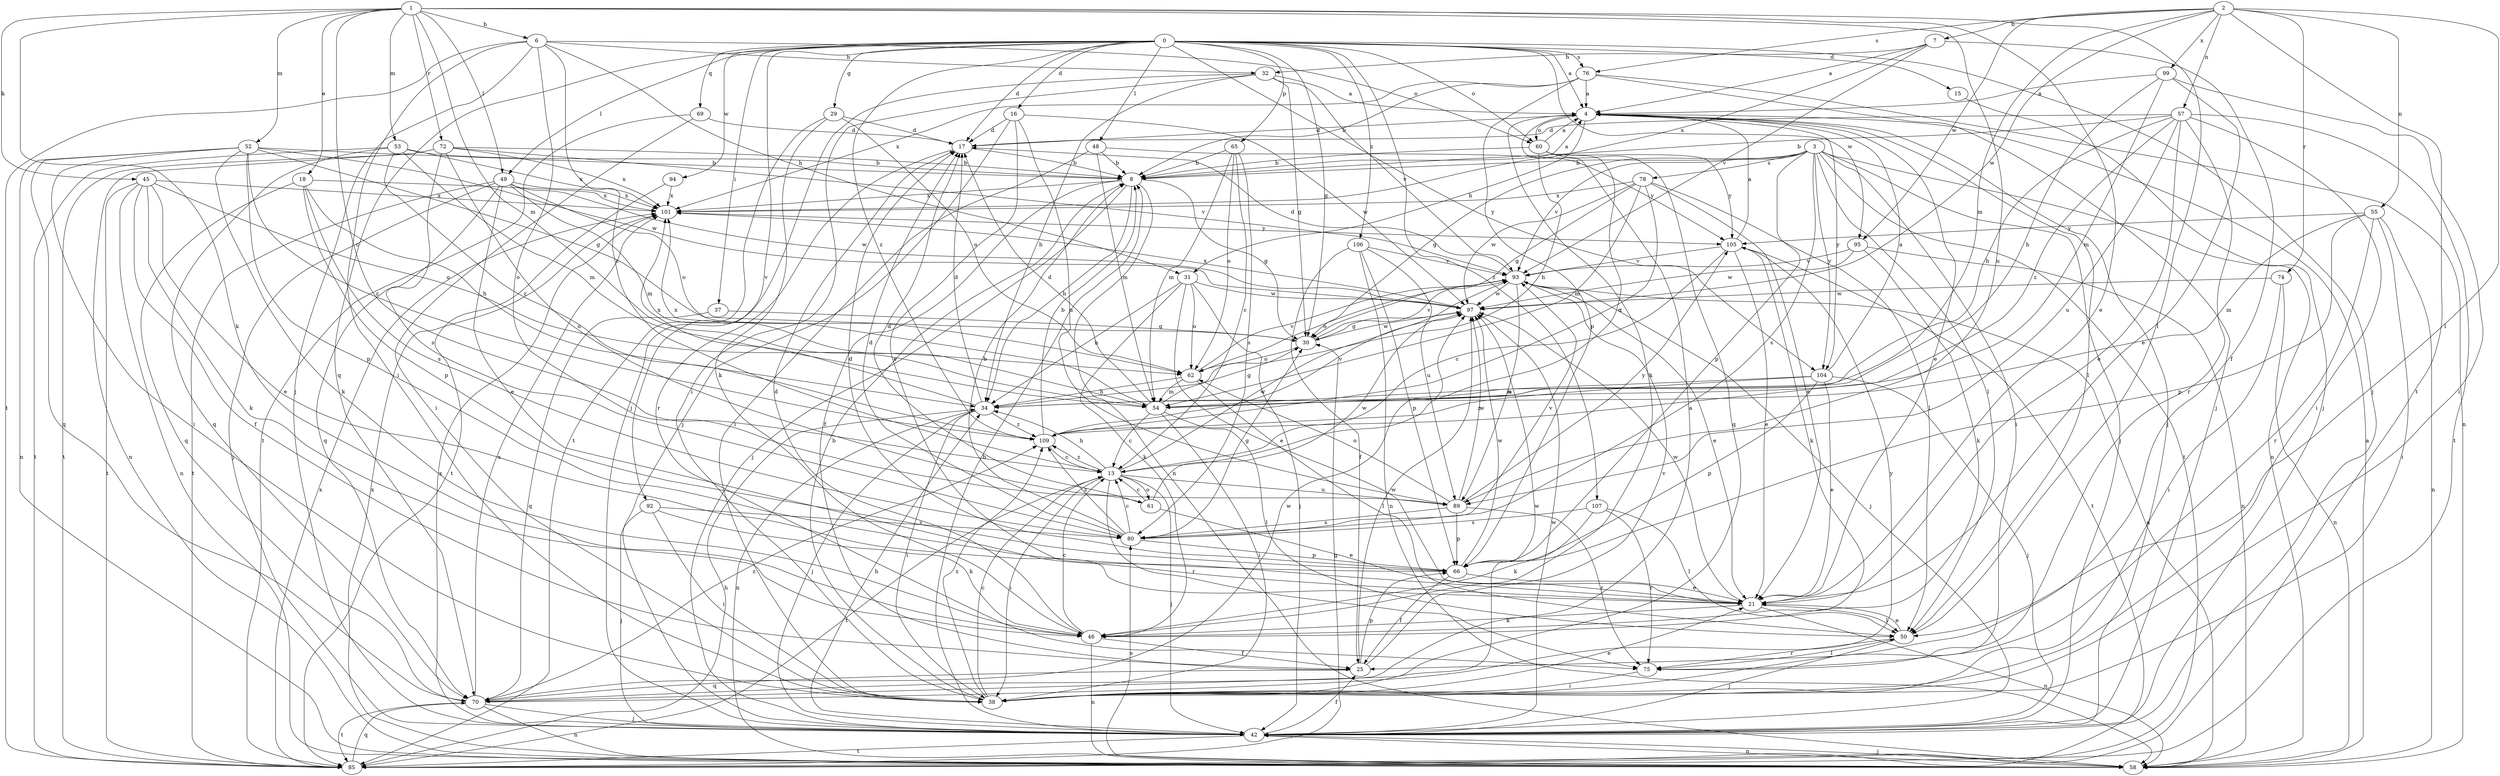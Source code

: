 strict digraph  {
0;
1;
2;
3;
4;
6;
7;
8;
13;
15;
16;
17;
18;
21;
25;
29;
30;
31;
32;
34;
37;
38;
42;
45;
46;
48;
49;
50;
52;
53;
54;
55;
57;
58;
60;
61;
62;
65;
66;
69;
70;
72;
74;
75;
76;
78;
80;
85;
89;
92;
93;
94;
95;
97;
99;
101;
104;
105;
106;
107;
109;
0 -> 4  [label=a];
0 -> 15  [label=d];
0 -> 16  [label=d];
0 -> 17  [label=d];
0 -> 29  [label=g];
0 -> 30  [label=g];
0 -> 37  [label=i];
0 -> 42  [label=j];
0 -> 48  [label=l];
0 -> 49  [label=l];
0 -> 60  [label=o];
0 -> 65  [label=p];
0 -> 69  [label=q];
0 -> 70  [label=q];
0 -> 76  [label=s];
0 -> 92  [label=v];
0 -> 94  [label=w];
0 -> 95  [label=w];
0 -> 104  [label=y];
0 -> 106  [label=z];
0 -> 107  [label=z];
0 -> 109  [label=z];
1 -> 6  [label=b];
1 -> 13  [label=c];
1 -> 18  [label=e];
1 -> 21  [label=e];
1 -> 45  [label=k];
1 -> 46  [label=k];
1 -> 49  [label=l];
1 -> 50  [label=l];
1 -> 52  [label=m];
1 -> 53  [label=m];
1 -> 54  [label=m];
1 -> 72  [label=r];
1 -> 89  [label=u];
2 -> 7  [label=b];
2 -> 50  [label=l];
2 -> 54  [label=m];
2 -> 55  [label=n];
2 -> 57  [label=n];
2 -> 74  [label=r];
2 -> 76  [label=s];
2 -> 85  [label=t];
2 -> 95  [label=w];
2 -> 97  [label=w];
2 -> 99  [label=x];
3 -> 8  [label=b];
3 -> 30  [label=g];
3 -> 38  [label=i];
3 -> 42  [label=j];
3 -> 50  [label=l];
3 -> 58  [label=n];
3 -> 66  [label=p];
3 -> 78  [label=s];
3 -> 80  [label=s];
3 -> 85  [label=t];
3 -> 93  [label=v];
3 -> 104  [label=y];
4 -> 17  [label=d];
4 -> 21  [label=e];
4 -> 31  [label=h];
4 -> 42  [label=j];
4 -> 46  [label=k];
4 -> 50  [label=l];
4 -> 60  [label=o];
4 -> 104  [label=y];
6 -> 13  [label=c];
6 -> 31  [label=h];
6 -> 32  [label=h];
6 -> 38  [label=i];
6 -> 42  [label=j];
6 -> 60  [label=o];
6 -> 61  [label=o];
6 -> 85  [label=t];
7 -> 4  [label=a];
7 -> 25  [label=f];
7 -> 32  [label=h];
7 -> 93  [label=v];
7 -> 101  [label=x];
8 -> 4  [label=a];
8 -> 25  [label=f];
8 -> 30  [label=g];
8 -> 34  [label=h];
8 -> 42  [label=j];
8 -> 58  [label=n];
8 -> 101  [label=x];
13 -> 34  [label=h];
13 -> 38  [label=i];
13 -> 42  [label=j];
13 -> 61  [label=o];
13 -> 75  [label=r];
13 -> 85  [label=t];
13 -> 89  [label=u];
13 -> 97  [label=w];
13 -> 109  [label=z];
15 -> 42  [label=j];
16 -> 17  [label=d];
16 -> 21  [label=e];
16 -> 42  [label=j];
16 -> 89  [label=u];
16 -> 97  [label=w];
17 -> 8  [label=b];
17 -> 75  [label=r];
18 -> 34  [label=h];
18 -> 66  [label=p];
18 -> 70  [label=q];
18 -> 80  [label=s];
18 -> 101  [label=x];
21 -> 46  [label=k];
21 -> 50  [label=l];
21 -> 58  [label=n];
21 -> 97  [label=w];
25 -> 66  [label=p];
25 -> 70  [label=q];
25 -> 93  [label=v];
25 -> 97  [label=w];
29 -> 17  [label=d];
29 -> 46  [label=k];
29 -> 62  [label=o];
29 -> 85  [label=t];
30 -> 62  [label=o];
30 -> 93  [label=v];
30 -> 97  [label=w];
31 -> 21  [label=e];
31 -> 34  [label=h];
31 -> 42  [label=j];
31 -> 46  [label=k];
31 -> 62  [label=o];
31 -> 97  [label=w];
32 -> 4  [label=a];
32 -> 30  [label=g];
32 -> 34  [label=h];
32 -> 38  [label=i];
32 -> 42  [label=j];
32 -> 93  [label=v];
34 -> 17  [label=d];
34 -> 38  [label=i];
34 -> 42  [label=j];
34 -> 58  [label=n];
34 -> 101  [label=x];
34 -> 109  [label=z];
37 -> 30  [label=g];
37 -> 70  [label=q];
38 -> 8  [label=b];
38 -> 13  [label=c];
38 -> 21  [label=e];
38 -> 97  [label=w];
38 -> 109  [label=z];
42 -> 8  [label=b];
42 -> 25  [label=f];
42 -> 34  [label=h];
42 -> 58  [label=n];
42 -> 85  [label=t];
42 -> 97  [label=w];
42 -> 101  [label=x];
45 -> 21  [label=e];
45 -> 25  [label=f];
45 -> 46  [label=k];
45 -> 58  [label=n];
45 -> 62  [label=o];
45 -> 85  [label=t];
45 -> 101  [label=x];
46 -> 13  [label=c];
46 -> 17  [label=d];
46 -> 25  [label=f];
46 -> 58  [label=n];
48 -> 8  [label=b];
48 -> 38  [label=i];
48 -> 54  [label=m];
48 -> 105  [label=y];
49 -> 21  [label=e];
49 -> 42  [label=j];
49 -> 54  [label=m];
49 -> 62  [label=o];
49 -> 70  [label=q];
49 -> 85  [label=t];
49 -> 97  [label=w];
49 -> 101  [label=x];
50 -> 21  [label=e];
50 -> 42  [label=j];
50 -> 75  [label=r];
52 -> 8  [label=b];
52 -> 30  [label=g];
52 -> 38  [label=i];
52 -> 46  [label=k];
52 -> 58  [label=n];
52 -> 66  [label=p];
52 -> 70  [label=q];
52 -> 97  [label=w];
52 -> 109  [label=z];
53 -> 8  [label=b];
53 -> 54  [label=m];
53 -> 70  [label=q];
53 -> 85  [label=t];
53 -> 101  [label=x];
53 -> 109  [label=z];
54 -> 13  [label=c];
54 -> 17  [label=d];
54 -> 30  [label=g];
54 -> 38  [label=i];
54 -> 50  [label=l];
54 -> 101  [label=x];
55 -> 38  [label=i];
55 -> 54  [label=m];
55 -> 58  [label=n];
55 -> 66  [label=p];
55 -> 75  [label=r];
55 -> 105  [label=y];
57 -> 8  [label=b];
57 -> 17  [label=d];
57 -> 21  [label=e];
57 -> 34  [label=h];
57 -> 38  [label=i];
57 -> 75  [label=r];
57 -> 85  [label=t];
57 -> 89  [label=u];
57 -> 109  [label=z];
58 -> 4  [label=a];
58 -> 42  [label=j];
58 -> 80  [label=s];
58 -> 101  [label=x];
60 -> 4  [label=a];
60 -> 8  [label=b];
60 -> 13  [label=c];
60 -> 34  [label=h];
60 -> 70  [label=q];
60 -> 105  [label=y];
61 -> 13  [label=c];
61 -> 17  [label=d];
61 -> 21  [label=e];
61 -> 97  [label=w];
62 -> 34  [label=h];
62 -> 50  [label=l];
62 -> 54  [label=m];
62 -> 93  [label=v];
65 -> 8  [label=b];
65 -> 13  [label=c];
65 -> 54  [label=m];
65 -> 62  [label=o];
65 -> 80  [label=s];
66 -> 17  [label=d];
66 -> 21  [label=e];
66 -> 25  [label=f];
66 -> 97  [label=w];
69 -> 17  [label=d];
69 -> 38  [label=i];
69 -> 85  [label=t];
70 -> 4  [label=a];
70 -> 42  [label=j];
70 -> 58  [label=n];
70 -> 85  [label=t];
70 -> 97  [label=w];
70 -> 101  [label=x];
70 -> 105  [label=y];
70 -> 109  [label=z];
72 -> 8  [label=b];
72 -> 58  [label=n];
72 -> 80  [label=s];
72 -> 85  [label=t];
72 -> 89  [label=u];
72 -> 93  [label=v];
72 -> 101  [label=x];
74 -> 38  [label=i];
74 -> 58  [label=n];
74 -> 97  [label=w];
75 -> 38  [label=i];
75 -> 50  [label=l];
76 -> 4  [label=a];
76 -> 8  [label=b];
76 -> 42  [label=j];
76 -> 58  [label=n];
76 -> 66  [label=p];
76 -> 101  [label=x];
78 -> 21  [label=e];
78 -> 30  [label=g];
78 -> 50  [label=l];
78 -> 54  [label=m];
78 -> 97  [label=w];
78 -> 101  [label=x];
78 -> 109  [label=z];
80 -> 8  [label=b];
80 -> 13  [label=c];
80 -> 17  [label=d];
80 -> 30  [label=g];
80 -> 66  [label=p];
80 -> 93  [label=v];
80 -> 109  [label=z];
85 -> 30  [label=g];
85 -> 34  [label=h];
85 -> 70  [label=q];
85 -> 101  [label=x];
89 -> 62  [label=o];
89 -> 66  [label=p];
89 -> 75  [label=r];
89 -> 80  [label=s];
89 -> 97  [label=w];
89 -> 105  [label=y];
92 -> 38  [label=i];
92 -> 42  [label=j];
92 -> 46  [label=k];
92 -> 80  [label=s];
93 -> 17  [label=d];
93 -> 21  [label=e];
93 -> 42  [label=j];
93 -> 58  [label=n];
93 -> 62  [label=o];
93 -> 89  [label=u];
93 -> 97  [label=w];
94 -> 85  [label=t];
94 -> 101  [label=x];
95 -> 46  [label=k];
95 -> 58  [label=n];
95 -> 93  [label=v];
95 -> 97  [label=w];
97 -> 30  [label=g];
97 -> 101  [label=x];
99 -> 4  [label=a];
99 -> 21  [label=e];
99 -> 34  [label=h];
99 -> 38  [label=i];
99 -> 54  [label=m];
101 -> 105  [label=y];
104 -> 4  [label=a];
104 -> 21  [label=e];
104 -> 42  [label=j];
104 -> 54  [label=m];
104 -> 66  [label=p];
104 -> 109  [label=z];
105 -> 4  [label=a];
105 -> 13  [label=c];
105 -> 21  [label=e];
105 -> 46  [label=k];
105 -> 85  [label=t];
105 -> 93  [label=v];
106 -> 25  [label=f];
106 -> 58  [label=n];
106 -> 66  [label=p];
106 -> 89  [label=u];
106 -> 93  [label=v];
107 -> 46  [label=k];
107 -> 50  [label=l];
107 -> 75  [label=r];
107 -> 80  [label=s];
109 -> 8  [label=b];
109 -> 13  [label=c];
109 -> 93  [label=v];
}
